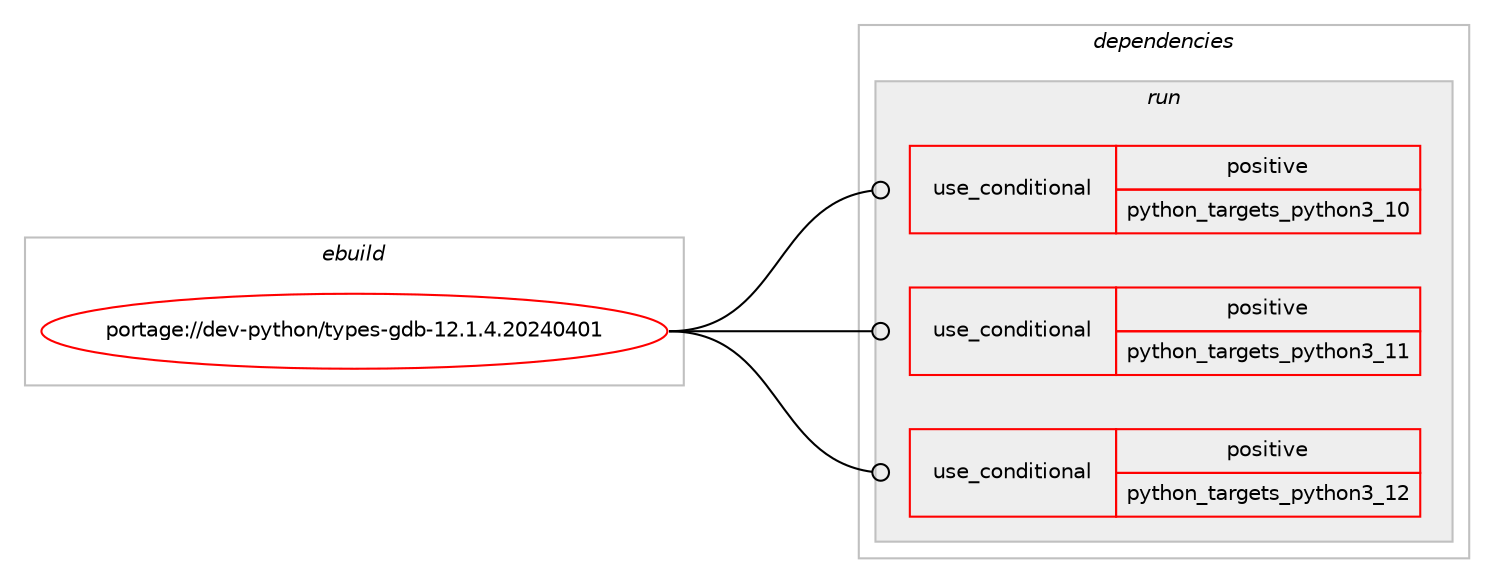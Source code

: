 digraph prolog {

# *************
# Graph options
# *************

newrank=true;
concentrate=true;
compound=true;
graph [rankdir=LR,fontname=Helvetica,fontsize=10,ranksep=1.5];#, ranksep=2.5, nodesep=0.2];
edge  [arrowhead=vee];
node  [fontname=Helvetica,fontsize=10];

# **********
# The ebuild
# **********

subgraph cluster_leftcol {
color=gray;
rank=same;
label=<<i>ebuild</i>>;
id [label="portage://dev-python/types-gdb-12.1.4.20240401", color=red, width=4, href="../dev-python/types-gdb-12.1.4.20240401.svg"];
}

# ****************
# The dependencies
# ****************

subgraph cluster_midcol {
color=gray;
label=<<i>dependencies</i>>;
subgraph cluster_compile {
fillcolor="#eeeeee";
style=filled;
label=<<i>compile</i>>;
}
subgraph cluster_compileandrun {
fillcolor="#eeeeee";
style=filled;
label=<<i>compile and run</i>>;
}
subgraph cluster_run {
fillcolor="#eeeeee";
style=filled;
label=<<i>run</i>>;
subgraph cond39410 {
dependency83595 [label=<<TABLE BORDER="0" CELLBORDER="1" CELLSPACING="0" CELLPADDING="4"><TR><TD ROWSPAN="3" CELLPADDING="10">use_conditional</TD></TR><TR><TD>positive</TD></TR><TR><TD>python_targets_python3_10</TD></TR></TABLE>>, shape=none, color=red];
# *** BEGIN UNKNOWN DEPENDENCY TYPE (TODO) ***
# dependency83595 -> package_dependency(portage://dev-python/types-gdb-12.1.4.20240401,run,no,dev-lang,python,none,[,,],[slot(3.10)],[])
# *** END UNKNOWN DEPENDENCY TYPE (TODO) ***

}
id:e -> dependency83595:w [weight=20,style="solid",arrowhead="odot"];
subgraph cond39411 {
dependency83596 [label=<<TABLE BORDER="0" CELLBORDER="1" CELLSPACING="0" CELLPADDING="4"><TR><TD ROWSPAN="3" CELLPADDING="10">use_conditional</TD></TR><TR><TD>positive</TD></TR><TR><TD>python_targets_python3_11</TD></TR></TABLE>>, shape=none, color=red];
# *** BEGIN UNKNOWN DEPENDENCY TYPE (TODO) ***
# dependency83596 -> package_dependency(portage://dev-python/types-gdb-12.1.4.20240401,run,no,dev-lang,python,none,[,,],[slot(3.11)],[])
# *** END UNKNOWN DEPENDENCY TYPE (TODO) ***

}
id:e -> dependency83596:w [weight=20,style="solid",arrowhead="odot"];
subgraph cond39412 {
dependency83597 [label=<<TABLE BORDER="0" CELLBORDER="1" CELLSPACING="0" CELLPADDING="4"><TR><TD ROWSPAN="3" CELLPADDING="10">use_conditional</TD></TR><TR><TD>positive</TD></TR><TR><TD>python_targets_python3_12</TD></TR></TABLE>>, shape=none, color=red];
# *** BEGIN UNKNOWN DEPENDENCY TYPE (TODO) ***
# dependency83597 -> package_dependency(portage://dev-python/types-gdb-12.1.4.20240401,run,no,dev-lang,python,none,[,,],[slot(3.12)],[])
# *** END UNKNOWN DEPENDENCY TYPE (TODO) ***

}
id:e -> dependency83597:w [weight=20,style="solid",arrowhead="odot"];
}
}

# **************
# The candidates
# **************

subgraph cluster_choices {
rank=same;
color=gray;
label=<<i>candidates</i>>;

}

}
